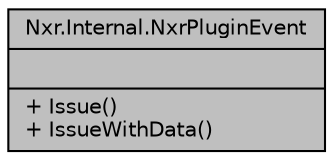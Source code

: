 digraph "Nxr.Internal.NxrPluginEvent"
{
 // LATEX_PDF_SIZE
  edge [fontname="Helvetica",fontsize="10",labelfontname="Helvetica",labelfontsize="10"];
  node [fontname="Helvetica",fontsize="10",shape=record];
  Node1 [label="{Nxr.Internal.NxrPluginEvent\n||+ Issue()\l+ IssueWithData()\l}",height=0.2,width=0.4,color="black", fillcolor="grey75", style="filled", fontcolor="black",tooltip="Communicates with native plugin functions that run on the rendering thread."];
}
